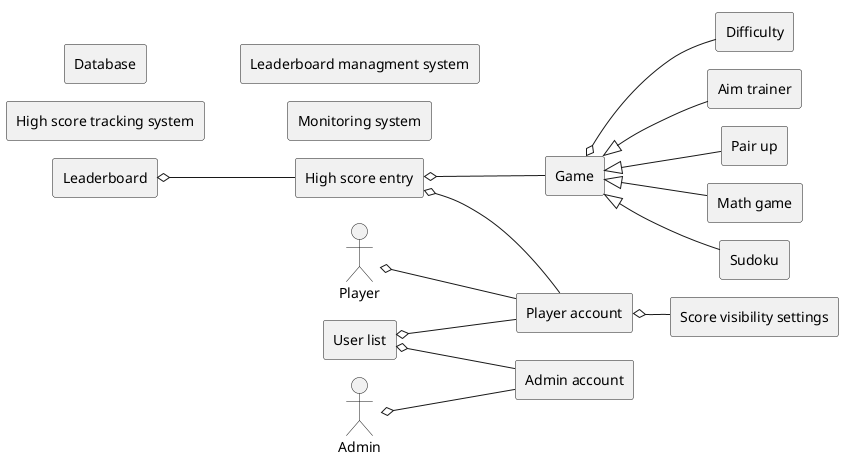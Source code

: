 @startuml Domain model: TO BE
!pragma layout smetana
left to right direction
:Player: as player
:Admin: as admin
rectangle "Player account" as p_account
rectangle "Admin account" as a_account
rectangle "Game" as game
rectangle "High score entry" as hs_entry
rectangle "Leaderboard" as leaderboard
rectangle "Aim trainer" as aim_trainer
rectangle "Pair up" as pair_up
rectangle "Math game" as math_game
rectangle "Sudoku" as sudoku
rectangle "Score visibility settings" as settings
rectangle "Difficulty" as difficulty
rectangle "Database" as database
rectangle "High score tracking system" as hs_tracking_system
rectangle "Leaderboard managment system" as leaderboard_tracking_system
rectangle "Authentication system" as auth_tracking_system
rectangle "Monitoring system" as auth_tracking_system
rectangle "User list" as user_list

game <|-- aim_trainer
game <|-- pair_up
game <|-- math_game
game <|-- sudoku
game o-- difficulty

user_list o-- p_account
user_list o-- a_account
admin o-- a_account
p_account o-- settings
leaderboard o-- hs_entry
player o-- p_account
hs_entry o-- game
hs_entry o-- p_account

@enduml